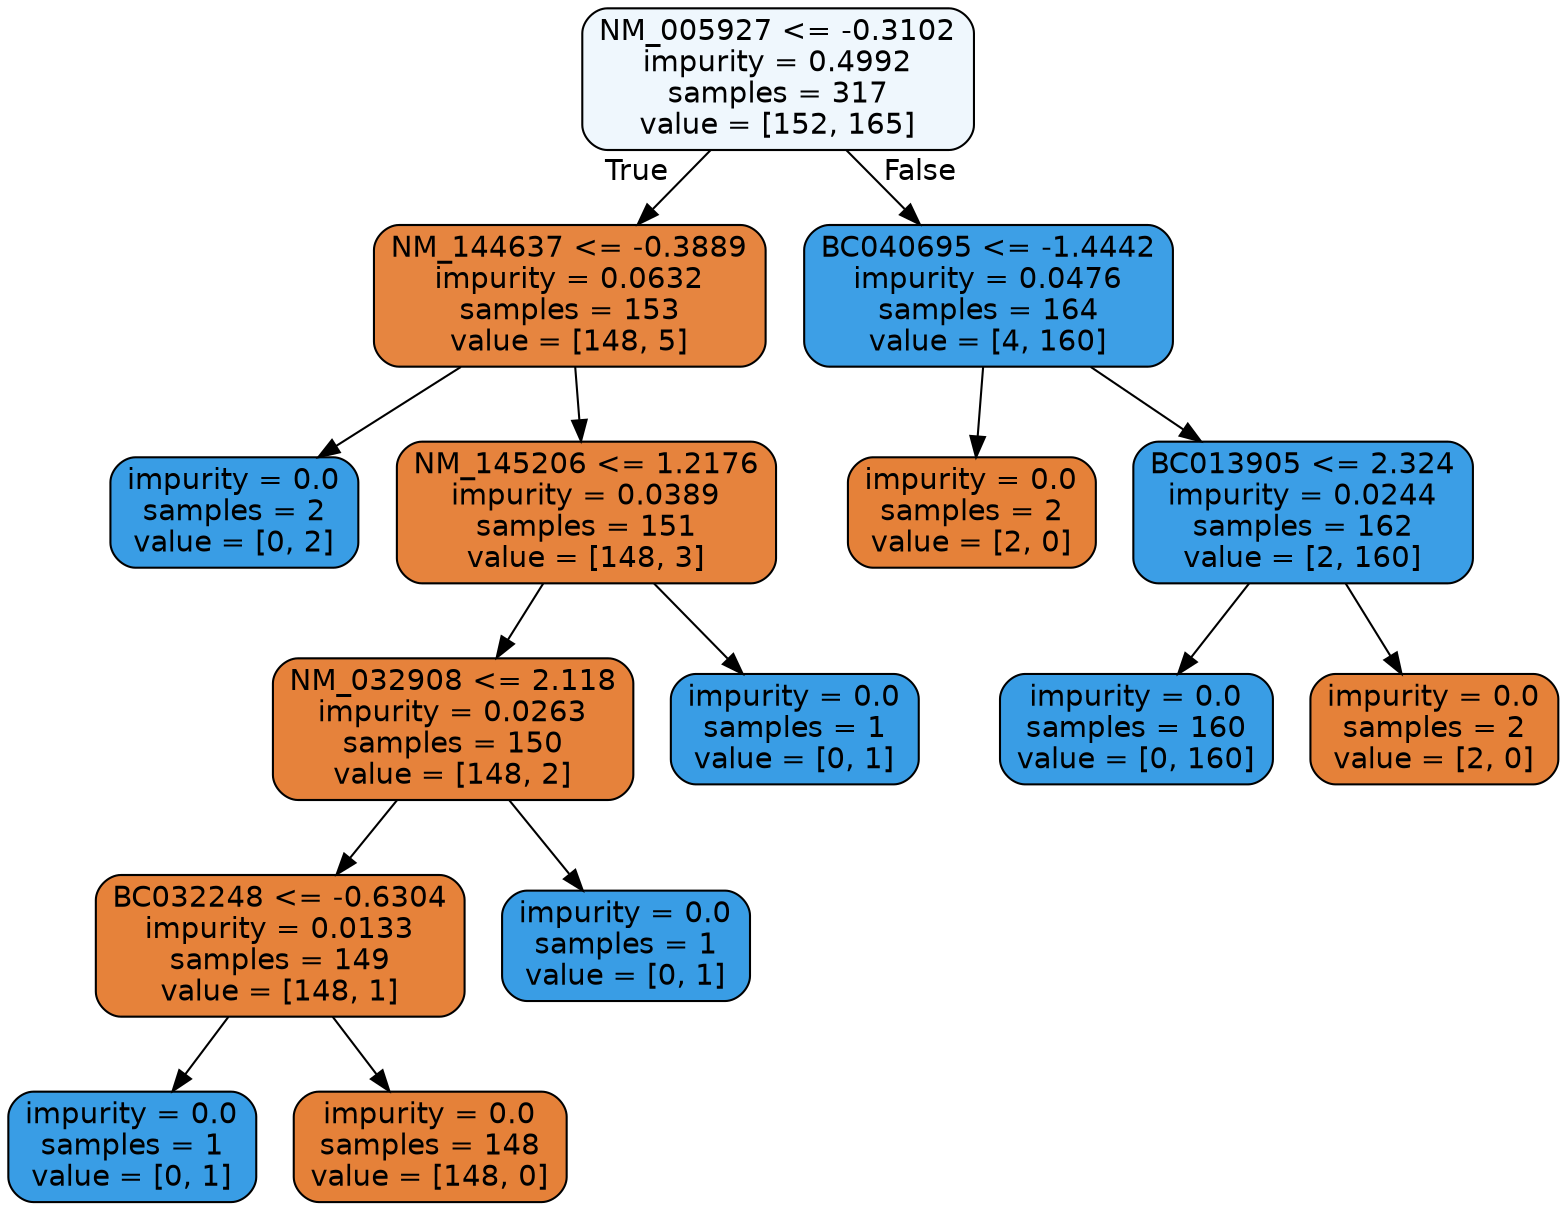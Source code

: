 digraph Tree {
node [shape=box, style="filled, rounded", color="black", fontname=helvetica] ;
edge [fontname=helvetica] ;
0 [label="NM_005927 <= -0.3102\nimpurity = 0.4992\nsamples = 317\nvalue = [152, 165]", fillcolor="#399de514"] ;
1 [label="NM_144637 <= -0.3889\nimpurity = 0.0632\nsamples = 153\nvalue = [148, 5]", fillcolor="#e58139f6"] ;
0 -> 1 [labeldistance=2.5, labelangle=45, headlabel="True"] ;
2 [label="impurity = 0.0\nsamples = 2\nvalue = [0, 2]", fillcolor="#399de5ff"] ;
1 -> 2 ;
3 [label="NM_145206 <= 1.2176\nimpurity = 0.0389\nsamples = 151\nvalue = [148, 3]", fillcolor="#e58139fa"] ;
1 -> 3 ;
4 [label="NM_032908 <= 2.118\nimpurity = 0.0263\nsamples = 150\nvalue = [148, 2]", fillcolor="#e58139fc"] ;
3 -> 4 ;
5 [label="BC032248 <= -0.6304\nimpurity = 0.0133\nsamples = 149\nvalue = [148, 1]", fillcolor="#e58139fd"] ;
4 -> 5 ;
6 [label="impurity = 0.0\nsamples = 1\nvalue = [0, 1]", fillcolor="#399de5ff"] ;
5 -> 6 ;
7 [label="impurity = 0.0\nsamples = 148\nvalue = [148, 0]", fillcolor="#e58139ff"] ;
5 -> 7 ;
8 [label="impurity = 0.0\nsamples = 1\nvalue = [0, 1]", fillcolor="#399de5ff"] ;
4 -> 8 ;
9 [label="impurity = 0.0\nsamples = 1\nvalue = [0, 1]", fillcolor="#399de5ff"] ;
3 -> 9 ;
10 [label="BC040695 <= -1.4442\nimpurity = 0.0476\nsamples = 164\nvalue = [4, 160]", fillcolor="#399de5f9"] ;
0 -> 10 [labeldistance=2.5, labelangle=-45, headlabel="False"] ;
11 [label="impurity = 0.0\nsamples = 2\nvalue = [2, 0]", fillcolor="#e58139ff"] ;
10 -> 11 ;
12 [label="BC013905 <= 2.324\nimpurity = 0.0244\nsamples = 162\nvalue = [2, 160]", fillcolor="#399de5fc"] ;
10 -> 12 ;
13 [label="impurity = 0.0\nsamples = 160\nvalue = [0, 160]", fillcolor="#399de5ff"] ;
12 -> 13 ;
14 [label="impurity = 0.0\nsamples = 2\nvalue = [2, 0]", fillcolor="#e58139ff"] ;
12 -> 14 ;
}
